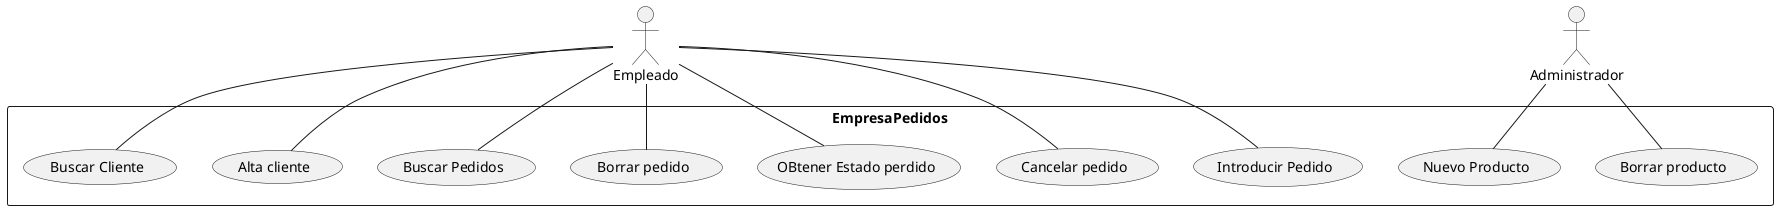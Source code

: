 @startuml
:Empleado:
:Administrador:
rectangle EmpresaPedidos{
usecase (Introducir Pedido)
usecase (Cancelar pedido)
usecase (OBtener Estado perdido)
usecase (Borrar pedido)
usecase (Buscar Pedidos)
usecase (Alta cliente)
usecase (Buscar Cliente)
usecase (Nuevo Producto)
usecase (Borrar producto)
}
:Empleado: -- (Introducir Pedido)
:Empleado: -- (Cancelar pedido)
:Empleado: -- (OBtener Estado perdido)
:Empleado: -- (Borrar pedido)
:Empleado: -- (Buscar Pedidos)
:Empleado: -- (Alta cliente)
:Empleado: -- (Buscar Cliente)
:Administrador: -- (Nuevo Producto)
:Administrador: -- (Borrar producto)
@enduml